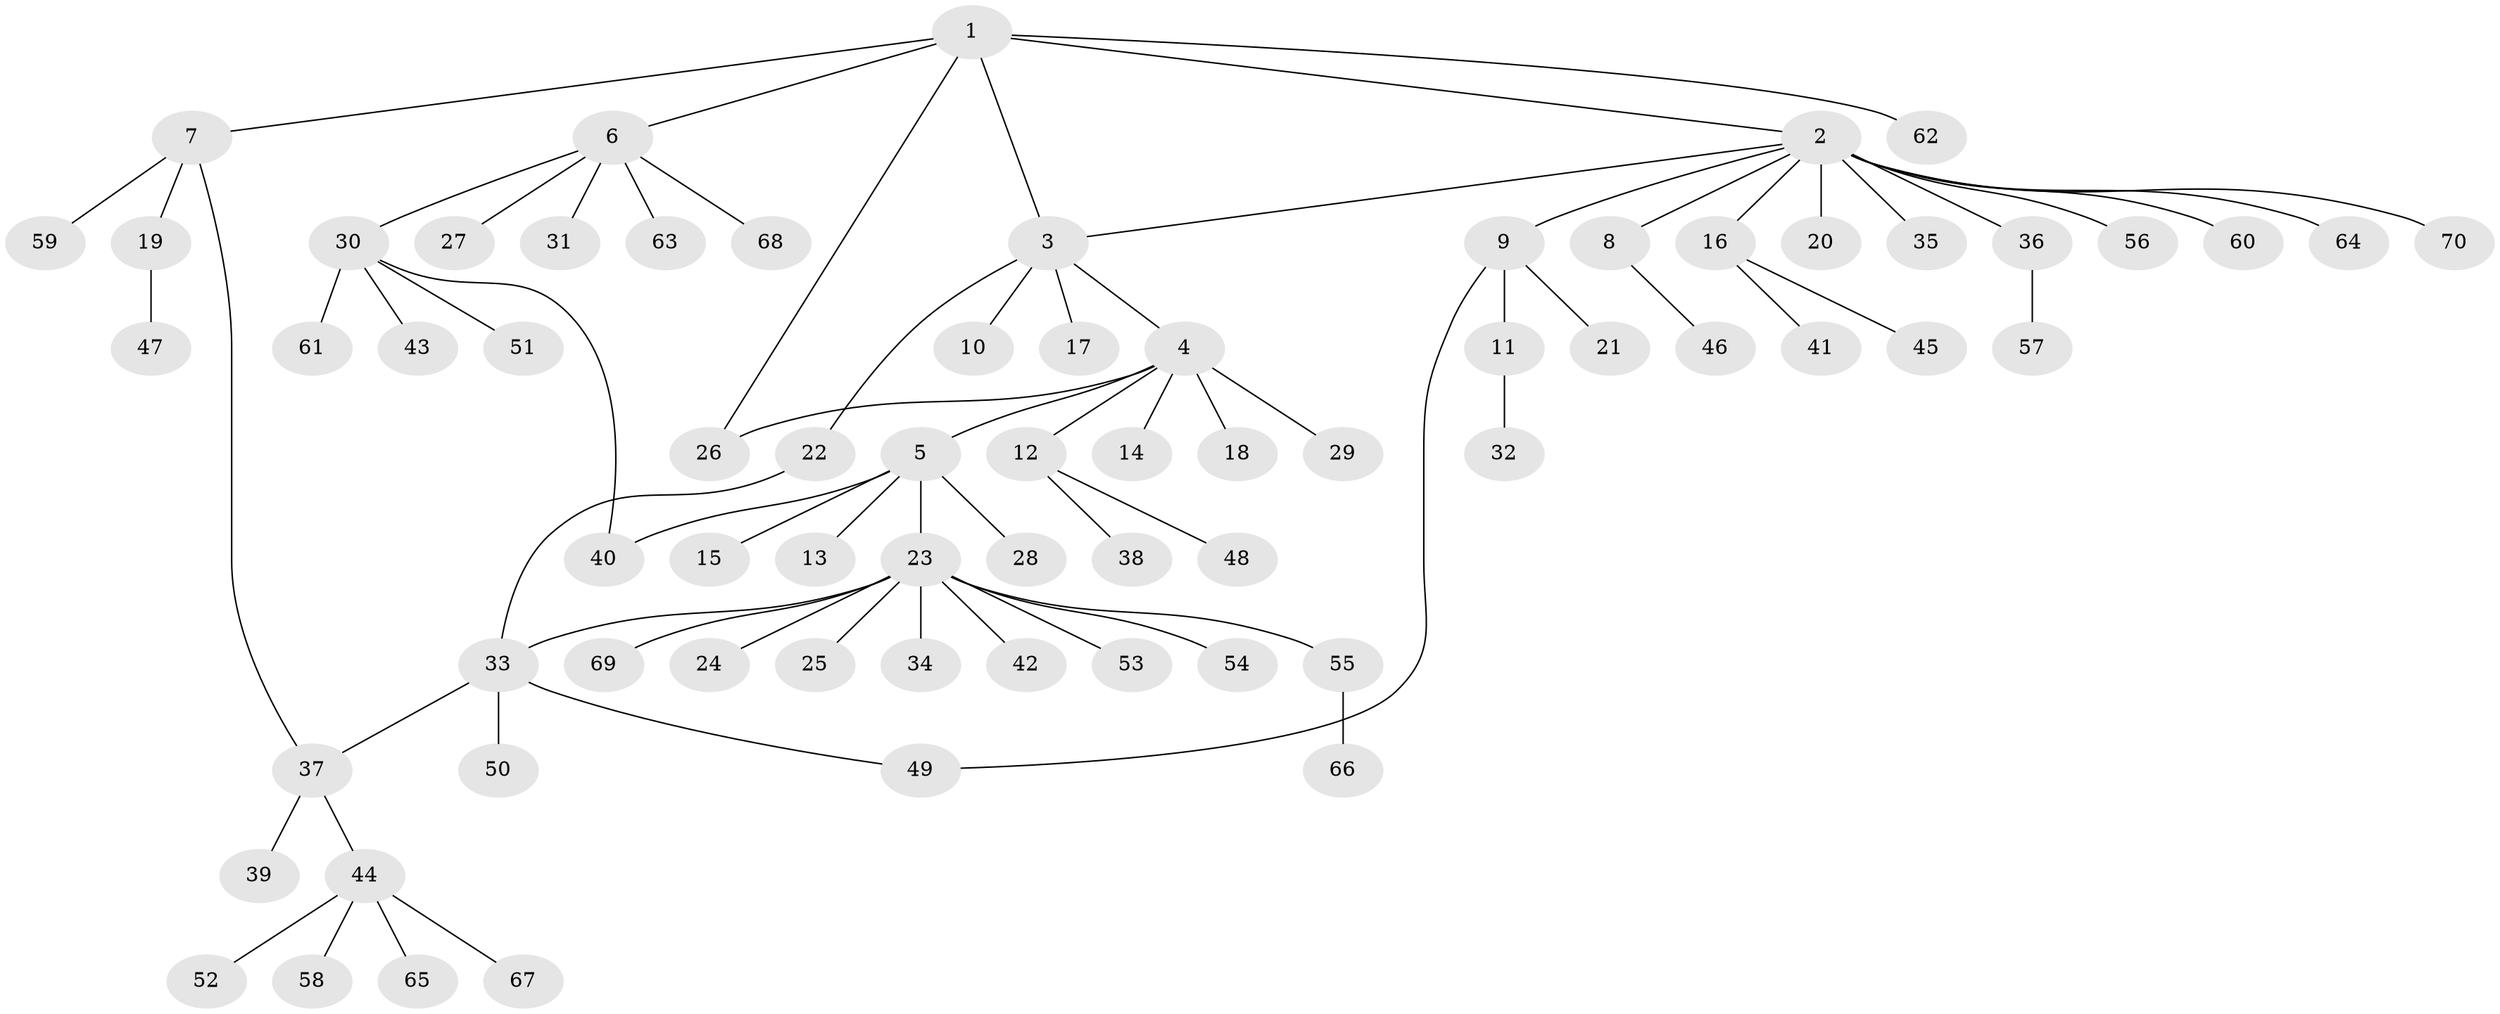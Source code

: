 // Generated by graph-tools (version 1.1) at 2025/49/03/09/25 03:49:50]
// undirected, 70 vertices, 75 edges
graph export_dot {
graph [start="1"]
  node [color=gray90,style=filled];
  1;
  2;
  3;
  4;
  5;
  6;
  7;
  8;
  9;
  10;
  11;
  12;
  13;
  14;
  15;
  16;
  17;
  18;
  19;
  20;
  21;
  22;
  23;
  24;
  25;
  26;
  27;
  28;
  29;
  30;
  31;
  32;
  33;
  34;
  35;
  36;
  37;
  38;
  39;
  40;
  41;
  42;
  43;
  44;
  45;
  46;
  47;
  48;
  49;
  50;
  51;
  52;
  53;
  54;
  55;
  56;
  57;
  58;
  59;
  60;
  61;
  62;
  63;
  64;
  65;
  66;
  67;
  68;
  69;
  70;
  1 -- 2;
  1 -- 3;
  1 -- 6;
  1 -- 7;
  1 -- 26;
  1 -- 62;
  2 -- 3;
  2 -- 8;
  2 -- 9;
  2 -- 16;
  2 -- 20;
  2 -- 35;
  2 -- 36;
  2 -- 56;
  2 -- 60;
  2 -- 64;
  2 -- 70;
  3 -- 4;
  3 -- 10;
  3 -- 17;
  3 -- 22;
  4 -- 5;
  4 -- 12;
  4 -- 14;
  4 -- 18;
  4 -- 26;
  4 -- 29;
  5 -- 13;
  5 -- 15;
  5 -- 23;
  5 -- 28;
  5 -- 40;
  6 -- 27;
  6 -- 30;
  6 -- 31;
  6 -- 63;
  6 -- 68;
  7 -- 19;
  7 -- 37;
  7 -- 59;
  8 -- 46;
  9 -- 11;
  9 -- 21;
  9 -- 49;
  11 -- 32;
  12 -- 38;
  12 -- 48;
  16 -- 41;
  16 -- 45;
  19 -- 47;
  22 -- 33;
  23 -- 24;
  23 -- 25;
  23 -- 33;
  23 -- 34;
  23 -- 42;
  23 -- 53;
  23 -- 54;
  23 -- 55;
  23 -- 69;
  30 -- 40;
  30 -- 43;
  30 -- 51;
  30 -- 61;
  33 -- 37;
  33 -- 49;
  33 -- 50;
  36 -- 57;
  37 -- 39;
  37 -- 44;
  44 -- 52;
  44 -- 58;
  44 -- 65;
  44 -- 67;
  55 -- 66;
}
